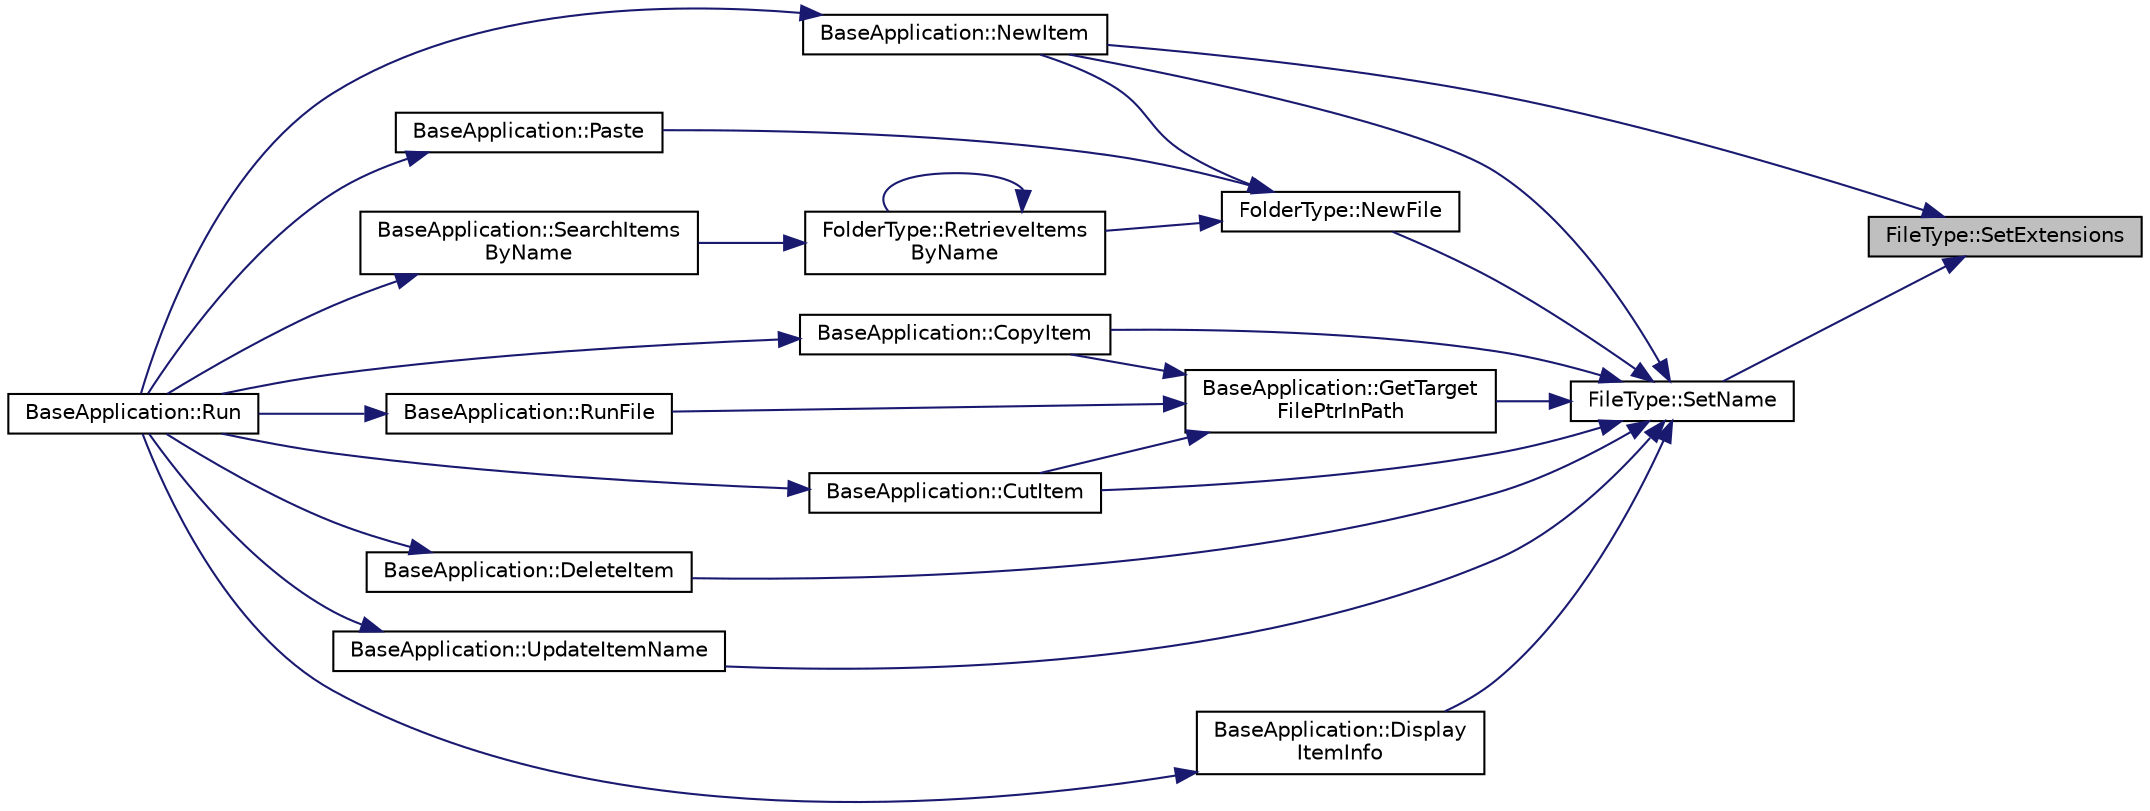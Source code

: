 digraph "FileType::SetExtensions"
{
 // LATEX_PDF_SIZE
  edge [fontname="Helvetica",fontsize="10",labelfontname="Helvetica",labelfontsize="10"];
  node [fontname="Helvetica",fontsize="10",shape=record];
  rankdir="RL";
  Node64 [label="FileType::SetExtensions",height=0.2,width=0.4,color="black", fillcolor="grey75", style="filled", fontcolor="black",tooltip="Set Extensions. @detail Do not use this except reading data!"];
  Node64 -> Node65 [dir="back",color="midnightblue",fontsize="10",style="solid",fontname="Helvetica"];
  Node65 [label="BaseApplication::NewItem",height=0.2,width=0.4,color="black", fillcolor="white", style="filled",URL="$class_base_application.html#ab4822da88f1aae5e7d57aaf6ad962a78",tooltip="Create New Item in Current Folder. @detail operation mkdir [Value] (folder) or touch [Value] (file) m..."];
  Node65 -> Node66 [dir="back",color="midnightblue",fontsize="10",style="solid",fontname="Helvetica"];
  Node66 [label="BaseApplication::Run",height=0.2,width=0.4,color="black", fillcolor="white", style="filled",URL="$class_base_application.html#a8f2ce8add401a3b537f041df9f7ef978",tooltip="Program driver."];
  Node64 -> Node67 [dir="back",color="midnightblue",fontsize="10",style="solid",fontname="Helvetica"];
  Node67 [label="FileType::SetName",height=0.2,width=0.4,color="black", fillcolor="white", style="filled",URL="$class_file_type.html#a7c9ca3f10dfef3030006550fd0099ce7",tooltip="Set File Name. @detail also Set Extensions."];
  Node67 -> Node68 [dir="back",color="midnightblue",fontsize="10",style="solid",fontname="Helvetica"];
  Node68 [label="BaseApplication::GetTarget\lFilePtrInPath",height=0.2,width=0.4,color="black", fillcolor="white", style="filled",URL="$class_base_application.html#abe08155a16acff227b954da9f0eed6e4",tooltip="using Path processor find TargetFile @detail trace the file path"];
  Node68 -> Node69 [dir="back",color="midnightblue",fontsize="10",style="solid",fontname="Helvetica"];
  Node69 [label="BaseApplication::RunFile",height=0.2,width=0.4,color="black", fillcolor="white", style="filled",URL="$class_base_application.html#adecbc4b863bc92fc6dbc79efcf7ae7a6",tooltip="Run File. @detail operation run [Target]."];
  Node69 -> Node66 [dir="back",color="midnightblue",fontsize="10",style="solid",fontname="Helvetica"];
  Node68 -> Node70 [dir="back",color="midnightblue",fontsize="10",style="solid",fontname="Helvetica"];
  Node70 [label="BaseApplication::CopyItem",height=0.2,width=0.4,color="black", fillcolor="white", style="filled",URL="$class_base_application.html#af39725a09486b8746e54e59781deee99",tooltip="Copy Item. @detail operation copy [target] [value] copy [target] store on Heap copy [target] [value] ..."];
  Node70 -> Node66 [dir="back",color="midnightblue",fontsize="10",style="solid",fontname="Helvetica"];
  Node68 -> Node71 [dir="back",color="midnightblue",fontsize="10",style="solid",fontname="Helvetica"];
  Node71 [label="BaseApplication::CutItem",height=0.2,width=0.4,color="black", fillcolor="white", style="filled",URL="$class_base_application.html#a0457f13f4b461515b9930424b5328cd0",tooltip="cut/move Item. @detail operation cut [target] [value] cut [target] store on Heap and delete it cut [t..."];
  Node71 -> Node66 [dir="back",color="midnightblue",fontsize="10",style="solid",fontname="Helvetica"];
  Node67 -> Node65 [dir="back",color="midnightblue",fontsize="10",style="solid",fontname="Helvetica"];
  Node67 -> Node72 [dir="back",color="midnightblue",fontsize="10",style="solid",fontname="Helvetica"];
  Node72 [label="BaseApplication::DeleteItem",height=0.2,width=0.4,color="black", fillcolor="white", style="filled",URL="$class_base_application.html#aa796bf53038391061da76617f2eb55aa",tooltip=" "];
  Node72 -> Node66 [dir="back",color="midnightblue",fontsize="10",style="solid",fontname="Helvetica"];
  Node67 -> Node73 [dir="back",color="midnightblue",fontsize="10",style="solid",fontname="Helvetica"];
  Node73 [label="BaseApplication::UpdateItemName",height=0.2,width=0.4,color="black", fillcolor="white", style="filled",URL="$class_base_application.html#a6146aad1d248e5cd6cf2623591be7ecc",tooltip="Update Item Name you search in Current Folder. @detail operation update [target] [value] it can be on..."];
  Node73 -> Node66 [dir="back",color="midnightblue",fontsize="10",style="solid",fontname="Helvetica"];
  Node67 -> Node70 [dir="back",color="midnightblue",fontsize="10",style="solid",fontname="Helvetica"];
  Node67 -> Node71 [dir="back",color="midnightblue",fontsize="10",style="solid",fontname="Helvetica"];
  Node67 -> Node74 [dir="back",color="midnightblue",fontsize="10",style="solid",fontname="Helvetica"];
  Node74 [label="BaseApplication::Display\lItemInfo",height=0.2,width=0.4,color="black", fillcolor="white", style="filled",URL="$class_base_application.html#a8a64db7c6a721e65f4736b0fb3f0414e",tooltip="Display the Current Item Information which is in currentfolder on Screen. @detail operation info [Val..."];
  Node74 -> Node66 [dir="back",color="midnightblue",fontsize="10",style="solid",fontname="Helvetica"];
  Node67 -> Node75 [dir="back",color="midnightblue",fontsize="10",style="solid",fontname="Helvetica"];
  Node75 [label="FolderType::NewFile",height=0.2,width=0.4,color="black", fillcolor="white", style="filled",URL="$class_folder_type.html#ae03b14686e13839c1fc4a1bc56795402",tooltip="Create New File in Current Folder. @detail If File name is overlap, add the number that how much is o..."];
  Node75 -> Node65 [dir="back",color="midnightblue",fontsize="10",style="solid",fontname="Helvetica"];
  Node75 -> Node76 [dir="back",color="midnightblue",fontsize="10",style="solid",fontname="Helvetica"];
  Node76 [label="BaseApplication::Paste",height=0.2,width=0.4,color="black", fillcolor="white", style="filled",URL="$class_base_application.html#a567c67b347b15a02f194fa0d39d744f1",tooltip="paste Item. @detail operation paste [value] paste [target] paste heap data to Value default value is ..."];
  Node76 -> Node66 [dir="back",color="midnightblue",fontsize="10",style="solid",fontname="Helvetica"];
  Node75 -> Node77 [dir="back",color="midnightblue",fontsize="10",style="solid",fontname="Helvetica"];
  Node77 [label="FolderType::RetrieveItems\lByName",height=0.2,width=0.4,color="black", fillcolor="white", style="filled",URL="$class_folder_type.html#aa510fd12acb7cc3408e24eb28657c810",tooltip=" "];
  Node77 -> Node78 [dir="back",color="midnightblue",fontsize="10",style="solid",fontname="Helvetica"];
  Node78 [label="BaseApplication::SearchItems\lByName",height=0.2,width=0.4,color="black", fillcolor="white", style="filled",URL="$class_base_application.html#a151a0f325cc865e21364723891f82a7a",tooltip="Retrieve and Display all Items that contain the keword in all child path."];
  Node78 -> Node66 [dir="back",color="midnightblue",fontsize="10",style="solid",fontname="Helvetica"];
  Node77 -> Node77 [dir="back",color="midnightblue",fontsize="10",style="solid",fontname="Helvetica"];
}
